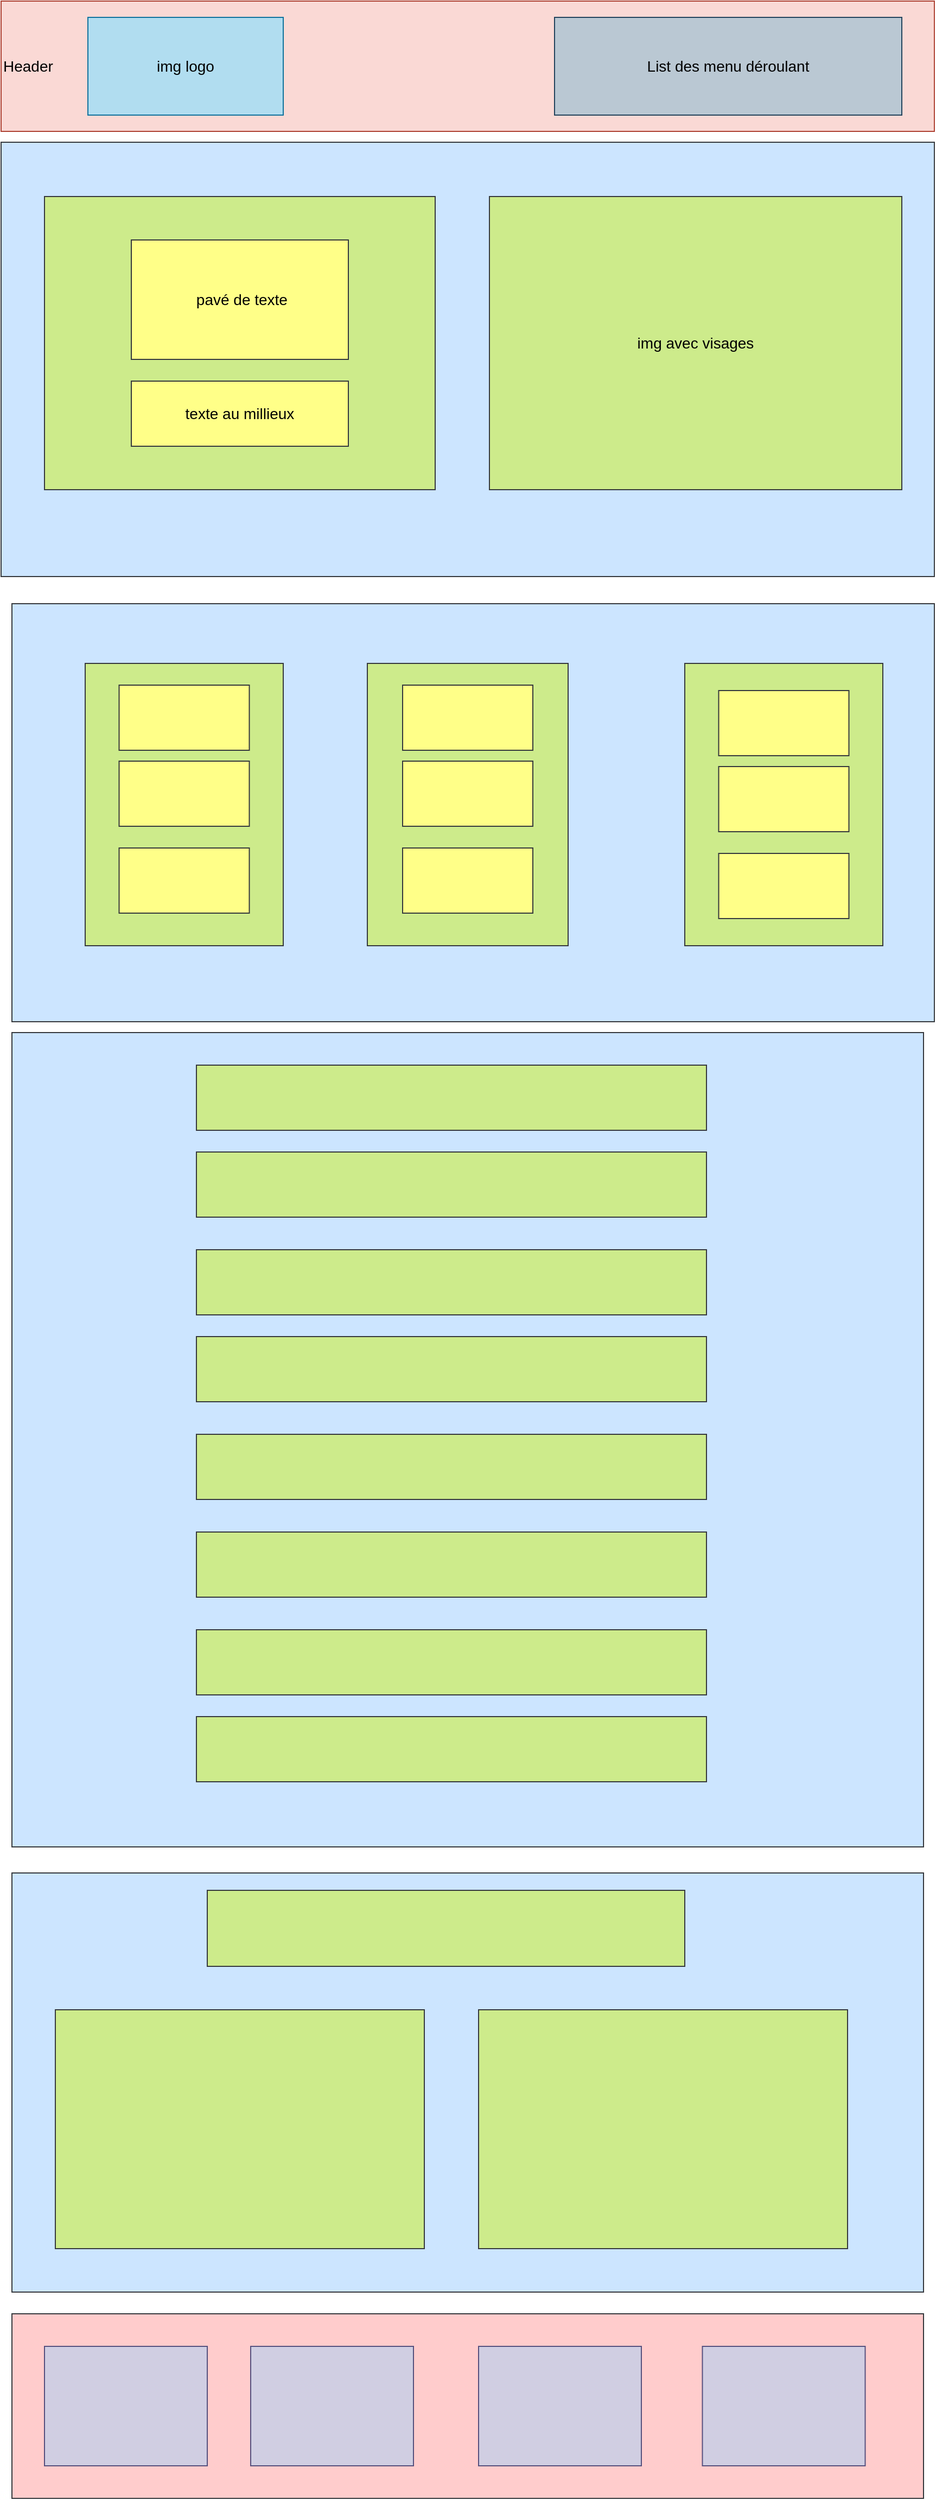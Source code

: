 <mxfile>
    <diagram id="Wb6PB8XyBsQ1yq_HwPPf" name="Page-1">
        <mxGraphModel dx="1845" dy="773" grid="1" gridSize="10" guides="1" tooltips="1" connect="1" arrows="1" fold="1" page="1" pageScale="1" pageWidth="827" pageHeight="1169" math="0" shadow="0">
            <root>
                <mxCell id="0"/>
                <mxCell id="1" parent="0"/>
                <mxCell id="2" value="&lt;span style=&quot;font-size: 14px ; color: rgb(0 , 0 , 0)&quot;&gt;Header&lt;/span&gt;" style="rounded=0;whiteSpace=wrap;html=1;fillColor=#fad9d5;strokeColor=#ae4132;align=left;" vertex="1" parent="1">
                    <mxGeometry x="-90" y="30" width="860" height="120" as="geometry"/>
                </mxCell>
                <mxCell id="3" value="img logo" style="rounded=0;whiteSpace=wrap;html=1;fontSize=14;fillColor=#b1ddf0;strokeColor=#10739e;" vertex="1" parent="1">
                    <mxGeometry x="-10" y="45" width="180" height="90" as="geometry"/>
                </mxCell>
                <mxCell id="4" value="List des menu déroulant" style="rounded=0;whiteSpace=wrap;html=1;fontSize=14;fillColor=#bac8d3;strokeColor=#23445d;" vertex="1" parent="1">
                    <mxGeometry x="420" y="45" width="320" height="90" as="geometry"/>
                </mxCell>
                <mxCell id="5" value="" style="rounded=0;whiteSpace=wrap;html=1;fontSize=14;fillColor=#cce5ff;strokeColor=#36393d;" vertex="1" parent="1">
                    <mxGeometry x="-90" y="160" width="860" height="400" as="geometry"/>
                </mxCell>
                <mxCell id="6" value="" style="rounded=0;whiteSpace=wrap;html=1;fontSize=14;fillColor=#cdeb8b;strokeColor=#36393d;" vertex="1" parent="1">
                    <mxGeometry x="-50" y="210" width="360" height="270" as="geometry"/>
                </mxCell>
                <mxCell id="7" value="img avec visages" style="rounded=0;whiteSpace=wrap;html=1;fontSize=14;fillColor=#cdeb8b;strokeColor=#36393d;" vertex="1" parent="1">
                    <mxGeometry x="360" y="210" width="380" height="270" as="geometry"/>
                </mxCell>
                <mxCell id="8" value="&lt;font color=&quot;#000000&quot;&gt;&amp;nbsp;pavé de texte&lt;/font&gt;" style="rounded=0;whiteSpace=wrap;html=1;fontSize=14;fillColor=#ffff88;strokeColor=#36393d;" vertex="1" parent="1">
                    <mxGeometry x="30" y="250" width="200" height="110" as="geometry"/>
                </mxCell>
                <mxCell id="9" value="&lt;font color=&quot;#000000&quot;&gt;texte au millieux&lt;/font&gt;" style="rounded=0;whiteSpace=wrap;html=1;fontSize=14;fillColor=#ffff88;strokeColor=#36393d;" vertex="1" parent="1">
                    <mxGeometry x="30" y="380" width="200" height="60" as="geometry"/>
                </mxCell>
                <mxCell id="10" value="" style="rounded=0;whiteSpace=wrap;html=1;fontSize=14;fillColor=#cce5ff;strokeColor=#36393d;" vertex="1" parent="1">
                    <mxGeometry x="-80" y="585" width="850" height="385" as="geometry"/>
                </mxCell>
                <mxCell id="11" value="" style="rounded=0;whiteSpace=wrap;html=1;fontSize=14;fillColor=#cdeb8b;strokeColor=#36393d;" vertex="1" parent="1">
                    <mxGeometry x="-12.5" y="640" width="182.5" height="260" as="geometry"/>
                </mxCell>
                <mxCell id="12" value="" style="rounded=0;whiteSpace=wrap;html=1;fontSize=14;fillColor=#cdeb8b;strokeColor=#36393d;" vertex="1" parent="1">
                    <mxGeometry x="247.5" y="640" width="185" height="260" as="geometry"/>
                </mxCell>
                <mxCell id="13" value="" style="rounded=0;whiteSpace=wrap;html=1;fontSize=14;fillColor=#cdeb8b;strokeColor=#36393d;" vertex="1" parent="1">
                    <mxGeometry x="540" y="640" width="182.5" height="260" as="geometry"/>
                </mxCell>
                <mxCell id="14" value="" style="rounded=0;whiteSpace=wrap;html=1;fontSize=14;fillColor=#ffff88;strokeColor=#36393d;" vertex="1" parent="1">
                    <mxGeometry x="18.75" y="660" width="120" height="60" as="geometry"/>
                </mxCell>
                <mxCell id="15" value="" style="rounded=0;whiteSpace=wrap;html=1;fontSize=14;fillColor=#ffff88;strokeColor=#36393d;" vertex="1" parent="1">
                    <mxGeometry x="18.75" y="730" width="120" height="60" as="geometry"/>
                </mxCell>
                <mxCell id="16" value="" style="rounded=0;whiteSpace=wrap;html=1;fontSize=14;fillColor=#ffff88;strokeColor=#36393d;" vertex="1" parent="1">
                    <mxGeometry x="18.75" y="810" width="120" height="60" as="geometry"/>
                </mxCell>
                <mxCell id="17" value="" style="rounded=0;whiteSpace=wrap;html=1;fontSize=14;fillColor=#ffff88;strokeColor=#36393d;" vertex="1" parent="1">
                    <mxGeometry x="280" y="660" width="120" height="60" as="geometry"/>
                </mxCell>
                <mxCell id="18" value="" style="rounded=0;whiteSpace=wrap;html=1;fontSize=14;fillColor=#ffff88;strokeColor=#36393d;" vertex="1" parent="1">
                    <mxGeometry x="280" y="730" width="120" height="60" as="geometry"/>
                </mxCell>
                <mxCell id="19" value="" style="rounded=0;whiteSpace=wrap;html=1;fontSize=14;fillColor=#ffff88;strokeColor=#36393d;" vertex="1" parent="1">
                    <mxGeometry x="280" y="810" width="120" height="60" as="geometry"/>
                </mxCell>
                <mxCell id="20" value="" style="rounded=0;whiteSpace=wrap;html=1;fontSize=14;fillColor=#ffff88;strokeColor=#36393d;" vertex="1" parent="1">
                    <mxGeometry x="571.25" y="665" width="120" height="60" as="geometry"/>
                </mxCell>
                <mxCell id="21" value="" style="rounded=0;whiteSpace=wrap;html=1;fontSize=14;fillColor=#ffff88;strokeColor=#36393d;" vertex="1" parent="1">
                    <mxGeometry x="571.25" y="735" width="120" height="60" as="geometry"/>
                </mxCell>
                <mxCell id="22" value="" style="rounded=0;whiteSpace=wrap;html=1;fontSize=14;fillColor=#ffff88;strokeColor=#36393d;" vertex="1" parent="1">
                    <mxGeometry x="571.25" y="815" width="120" height="60" as="geometry"/>
                </mxCell>
                <mxCell id="24" value="" style="rounded=0;whiteSpace=wrap;html=1;fontSize=14;fillColor=#cce5ff;strokeColor=#36393d;" vertex="1" parent="1">
                    <mxGeometry x="-80" y="980" width="840" height="750" as="geometry"/>
                </mxCell>
                <mxCell id="25" value="" style="rounded=0;whiteSpace=wrap;html=1;fontSize=14;fillColor=#cdeb8b;strokeColor=#36393d;" vertex="1" parent="1">
                    <mxGeometry x="90" y="1010" width="470" height="60" as="geometry"/>
                </mxCell>
                <mxCell id="28" value="" style="rounded=0;whiteSpace=wrap;html=1;fontSize=14;fillColor=#cdeb8b;strokeColor=#36393d;" vertex="1" parent="1">
                    <mxGeometry x="90" y="1090" width="470" height="60" as="geometry"/>
                </mxCell>
                <mxCell id="29" value="" style="rounded=0;whiteSpace=wrap;html=1;fontSize=14;fillColor=#cdeb8b;strokeColor=#36393d;" vertex="1" parent="1">
                    <mxGeometry x="90" y="1180" width="470" height="60" as="geometry"/>
                </mxCell>
                <mxCell id="30" value="" style="rounded=0;whiteSpace=wrap;html=1;fontSize=14;fillColor=#cdeb8b;strokeColor=#36393d;" vertex="1" parent="1">
                    <mxGeometry x="90" y="1350" width="470" height="60" as="geometry"/>
                </mxCell>
                <mxCell id="31" value="" style="rounded=0;whiteSpace=wrap;html=1;fontSize=14;fillColor=#cdeb8b;strokeColor=#36393d;" vertex="1" parent="1">
                    <mxGeometry x="90" y="1260" width="470" height="60" as="geometry"/>
                </mxCell>
                <mxCell id="32" value="" style="rounded=0;whiteSpace=wrap;html=1;fontSize=14;fillColor=#cdeb8b;strokeColor=#36393d;" vertex="1" parent="1">
                    <mxGeometry x="90" y="1610" width="470" height="60" as="geometry"/>
                </mxCell>
                <mxCell id="33" value="" style="rounded=0;whiteSpace=wrap;html=1;fontSize=14;fillColor=#cdeb8b;strokeColor=#36393d;" vertex="1" parent="1">
                    <mxGeometry x="90" y="1440" width="470" height="60" as="geometry"/>
                </mxCell>
                <mxCell id="34" value="" style="rounded=0;whiteSpace=wrap;html=1;fontSize=14;fillColor=#cdeb8b;strokeColor=#36393d;" vertex="1" parent="1">
                    <mxGeometry x="90" y="1530" width="470" height="60" as="geometry"/>
                </mxCell>
                <mxCell id="35" value="" style="rounded=0;whiteSpace=wrap;html=1;fontSize=14;fillColor=#cce5ff;strokeColor=#36393d;" vertex="1" parent="1">
                    <mxGeometry x="-80" y="1754" width="840" height="386" as="geometry"/>
                </mxCell>
                <mxCell id="36" value="" style="rounded=0;whiteSpace=wrap;html=1;fontSize=14;fillColor=#cdeb8b;strokeColor=#36393d;" vertex="1" parent="1">
                    <mxGeometry x="100" y="1770" width="440" height="70" as="geometry"/>
                </mxCell>
                <mxCell id="38" value="" style="rounded=0;whiteSpace=wrap;html=1;fontSize=14;fillColor=#cdeb8b;strokeColor=#36393d;" vertex="1" parent="1">
                    <mxGeometry x="-40" y="1880" width="340" height="220" as="geometry"/>
                </mxCell>
                <mxCell id="39" value="" style="rounded=0;whiteSpace=wrap;html=1;fontSize=14;fillColor=#cdeb8b;strokeColor=#36393d;" vertex="1" parent="1">
                    <mxGeometry x="350" y="1880" width="340" height="220" as="geometry"/>
                </mxCell>
                <mxCell id="40" value="" style="rounded=0;whiteSpace=wrap;html=1;fontSize=14;fillColor=#ffcccc;strokeColor=#36393d;" vertex="1" parent="1">
                    <mxGeometry x="-80" y="2160" width="840" height="170" as="geometry"/>
                </mxCell>
                <mxCell id="41" value="" style="rounded=0;whiteSpace=wrap;html=1;fontSize=14;fillColor=#d0cee2;strokeColor=#56517e;" vertex="1" parent="1">
                    <mxGeometry x="-50" y="2190" width="150" height="110" as="geometry"/>
                </mxCell>
                <mxCell id="43" value="" style="rounded=0;whiteSpace=wrap;html=1;fontSize=14;fillColor=#d0cee2;strokeColor=#56517e;" vertex="1" parent="1">
                    <mxGeometry x="140" y="2190" width="150" height="110" as="geometry"/>
                </mxCell>
                <mxCell id="44" value="" style="rounded=0;whiteSpace=wrap;html=1;fontSize=14;fillColor=#d0cee2;strokeColor=#56517e;" vertex="1" parent="1">
                    <mxGeometry x="350" y="2190" width="150" height="110" as="geometry"/>
                </mxCell>
                <mxCell id="45" value="" style="rounded=0;whiteSpace=wrap;html=1;fontSize=14;fillColor=#d0cee2;strokeColor=#56517e;" vertex="1" parent="1">
                    <mxGeometry x="556.25" y="2190" width="150" height="110" as="geometry"/>
                </mxCell>
            </root>
        </mxGraphModel>
    </diagram>
</mxfile>